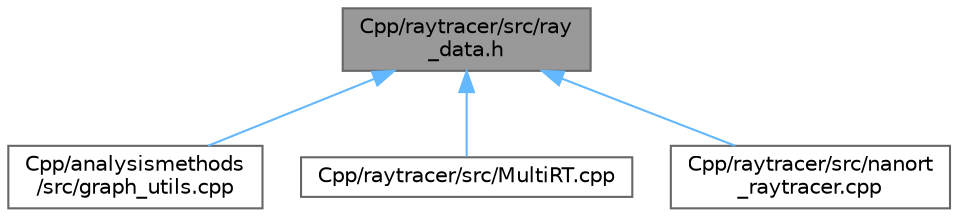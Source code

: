 digraph "Cpp/raytracer/src/ray_data.h"
{
 // LATEX_PDF_SIZE
  bgcolor="transparent";
  edge [fontname=Helvetica,fontsize=10,labelfontname=Helvetica,labelfontsize=10];
  node [fontname=Helvetica,fontsize=10,shape=box,height=0.2,width=0.4];
  Node1 [label="Cpp/raytracer/src/ray\l_data.h",height=0.2,width=0.4,color="gray40", fillcolor="grey60", style="filled", fontcolor="black",tooltip=" "];
  Node1 -> Node2 [dir="back",color="steelblue1",style="solid"];
  Node2 [label="Cpp/analysismethods\l/src/graph_utils.cpp",height=0.2,width=0.4,color="grey40", fillcolor="white", style="filled",URL="$a00011.html",tooltip=" "];
  Node1 -> Node3 [dir="back",color="steelblue1",style="solid"];
  Node3 [label="Cpp/raytracer/src/MultiRT.cpp",height=0.2,width=0.4,color="grey40", fillcolor="white", style="filled",URL="$a00221.html",tooltip=" "];
  Node1 -> Node4 [dir="back",color="steelblue1",style="solid"];
  Node4 [label="Cpp/raytracer/src/nanort\l_raytracer.cpp",height=0.2,width=0.4,color="grey40", fillcolor="white", style="filled",URL="$a00230.html",tooltip=" "];
}
